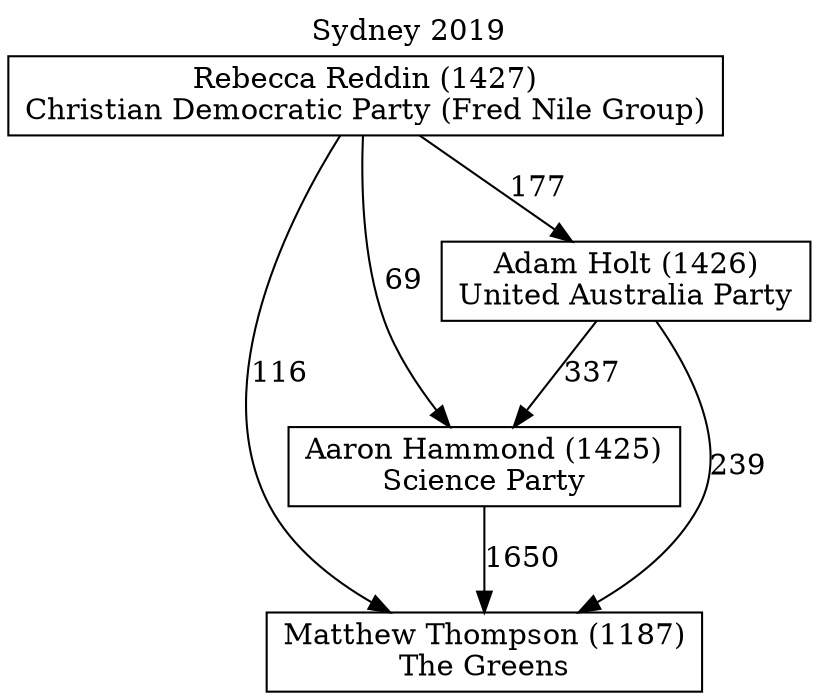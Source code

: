 // House preference flow
digraph "Matthew Thompson (1187)_Sydney_2019" {
	graph [label="Sydney 2019" labelloc=t mclimit=10]
	node [shape=box]
	"Matthew Thompson (1187)" [label="Matthew Thompson (1187)
The Greens"]
	"Aaron Hammond (1425)" [label="Aaron Hammond (1425)
Science Party"]
	"Adam Holt (1426)" [label="Adam Holt (1426)
United Australia Party"]
	"Rebecca Reddin (1427)" [label="Rebecca Reddin (1427)
Christian Democratic Party (Fred Nile Group)"]
	"Matthew Thompson (1187)" [label="Matthew Thompson (1187)
The Greens"]
	"Adam Holt (1426)" [label="Adam Holt (1426)
United Australia Party"]
	"Rebecca Reddin (1427)" [label="Rebecca Reddin (1427)
Christian Democratic Party (Fred Nile Group)"]
	"Matthew Thompson (1187)" [label="Matthew Thompson (1187)
The Greens"]
	"Rebecca Reddin (1427)" [label="Rebecca Reddin (1427)
Christian Democratic Party (Fred Nile Group)"]
	"Rebecca Reddin (1427)" [label="Rebecca Reddin (1427)
Christian Democratic Party (Fred Nile Group)"]
	"Adam Holt (1426)" [label="Adam Holt (1426)
United Australia Party"]
	"Rebecca Reddin (1427)" [label="Rebecca Reddin (1427)
Christian Democratic Party (Fred Nile Group)"]
	"Rebecca Reddin (1427)" [label="Rebecca Reddin (1427)
Christian Democratic Party (Fred Nile Group)"]
	"Aaron Hammond (1425)" [label="Aaron Hammond (1425)
Science Party"]
	"Adam Holt (1426)" [label="Adam Holt (1426)
United Australia Party"]
	"Rebecca Reddin (1427)" [label="Rebecca Reddin (1427)
Christian Democratic Party (Fred Nile Group)"]
	"Aaron Hammond (1425)" [label="Aaron Hammond (1425)
Science Party"]
	"Rebecca Reddin (1427)" [label="Rebecca Reddin (1427)
Christian Democratic Party (Fred Nile Group)"]
	"Rebecca Reddin (1427)" [label="Rebecca Reddin (1427)
Christian Democratic Party (Fred Nile Group)"]
	"Adam Holt (1426)" [label="Adam Holt (1426)
United Australia Party"]
	"Rebecca Reddin (1427)" [label="Rebecca Reddin (1427)
Christian Democratic Party (Fred Nile Group)"]
	"Rebecca Reddin (1427)" [label="Rebecca Reddin (1427)
Christian Democratic Party (Fred Nile Group)"]
	"Aaron Hammond (1425)" -> "Matthew Thompson (1187)" [label=1650]
	"Adam Holt (1426)" -> "Aaron Hammond (1425)" [label=337]
	"Rebecca Reddin (1427)" -> "Adam Holt (1426)" [label=177]
	"Adam Holt (1426)" -> "Matthew Thompson (1187)" [label=239]
	"Rebecca Reddin (1427)" -> "Matthew Thompson (1187)" [label=116]
	"Rebecca Reddin (1427)" -> "Aaron Hammond (1425)" [label=69]
}
